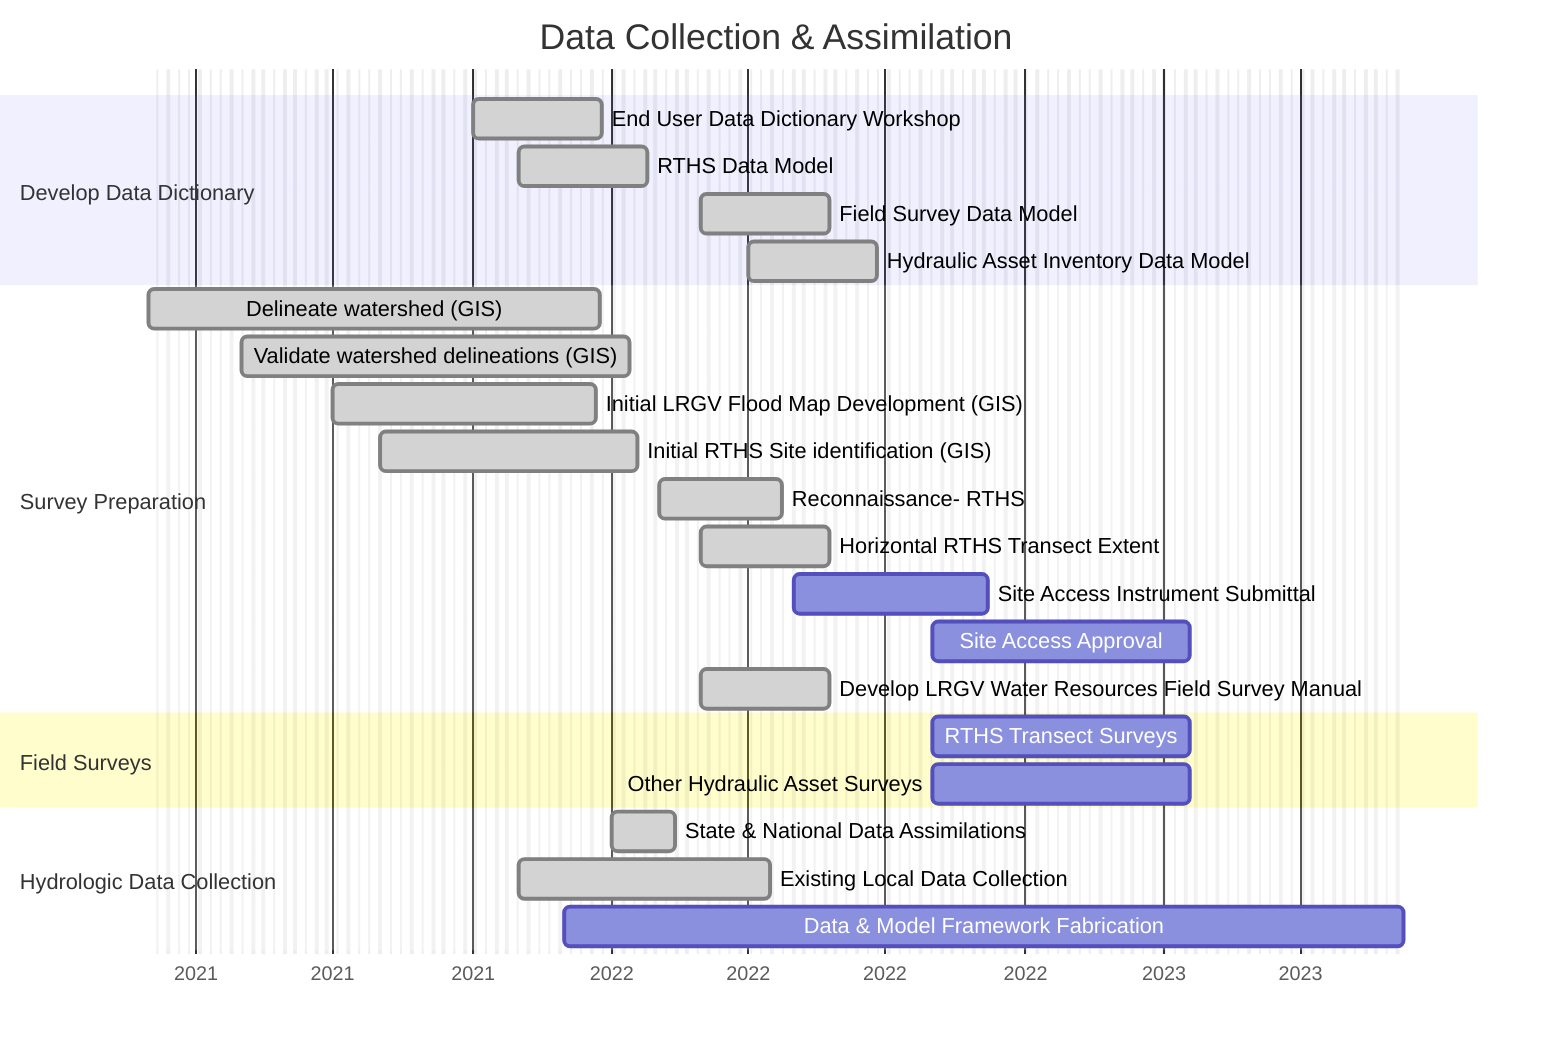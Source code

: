 gantt
dateFormat  YYYY-MM
axisFormat %Y
title Data Collection & Assimilation
excludes weekends

section Develop Data Dictionary
End User Data Dictionary Workshop: done, datadict, 2021-10, 2021-12
RTHS Data Model: done, rthsdm, 2021-11, 2022-01
Field Survey Data Model: done, fsdm, 2022-03, 2022-05
Hydraulic Asset Inventory Data Model:done, hasidm, 2022-04, 2022-06
section Survey Preparation
Delineate watershed (GIS): done, dw, 2021-03, 2021-10
Validate watershed delineations (GIS): done, vwd, 2021-05, 2021-11
Initial LRGV Flood Map Development (GIS): done, ilfmd, 2021-07, 2021-11
Initial RTHS Site identification (GIS): done, irsi, 2021-08, 2021-12
Reconnaissance- RTHS: done, recon, 2022-02, 2022-04
Horizontal RTHS Transect Extent: done, transect, 2022-03, 2022-05
Site Access Instrument Submittal: access_submit, 2022-05, 2022-08
Site Access Approval: access_approval, 2022-08, 2022-12
Develop LRGV Water Resources Field Survey Manual:done, access_approval, 2022-03, 2022-05
section Field Surveys
RTHS Transect Surveys: rths_transect, 2022-08, 2022-12 
Other Hydraulic Asset Surveys: other_survey, 2022-08, 2022-12
section Hydrologic Data Collection
State & National Data Assimilations:done, natl, 2022-01, 2022-02
Existing Local Data Collection:done, local, 2021-11, 2022-03
Data & Model Framework Fabrication: model, 2021-12, 2023-01